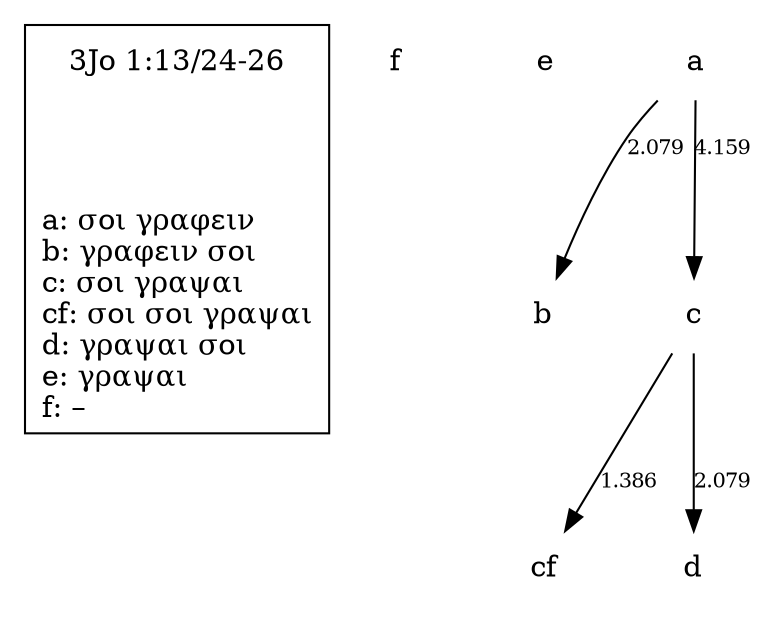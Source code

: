 digraph local_stemma {
	margin=0;
	subgraph cluster_legend {
		passage [shape=plaintext, label="3Jo 1:13/24-26"]
		readings [shape=plaintext, label="a: σοι γραφειν\lb: γραφειν σοι\lc: σοι γραψαι\lcf: σοι σοι γραψαι\ld: γραψαι σοι\le: γραψαι\lf: –\l"];
		passage -> readings[style=invis];
	}
	subgraph cluster_plot {
		style=invis;
		node [shape=plaintext];
		1 [label="a"];
		2 [label="b"];
		3 [label="c"];
		4 [label="cf"];
		5 [label="d"];
		6 [label="e"];
		7 [label="f"];
		1 -> 2[style=solid, label="2.079", fontsize=10];
		1 -> 3[style=solid, label="4.159", fontsize=10];
		3 -> 4[style=solid, label="1.386", fontsize=10];
		3 -> 5[style=solid, label="2.079", fontsize=10];
	}
}
